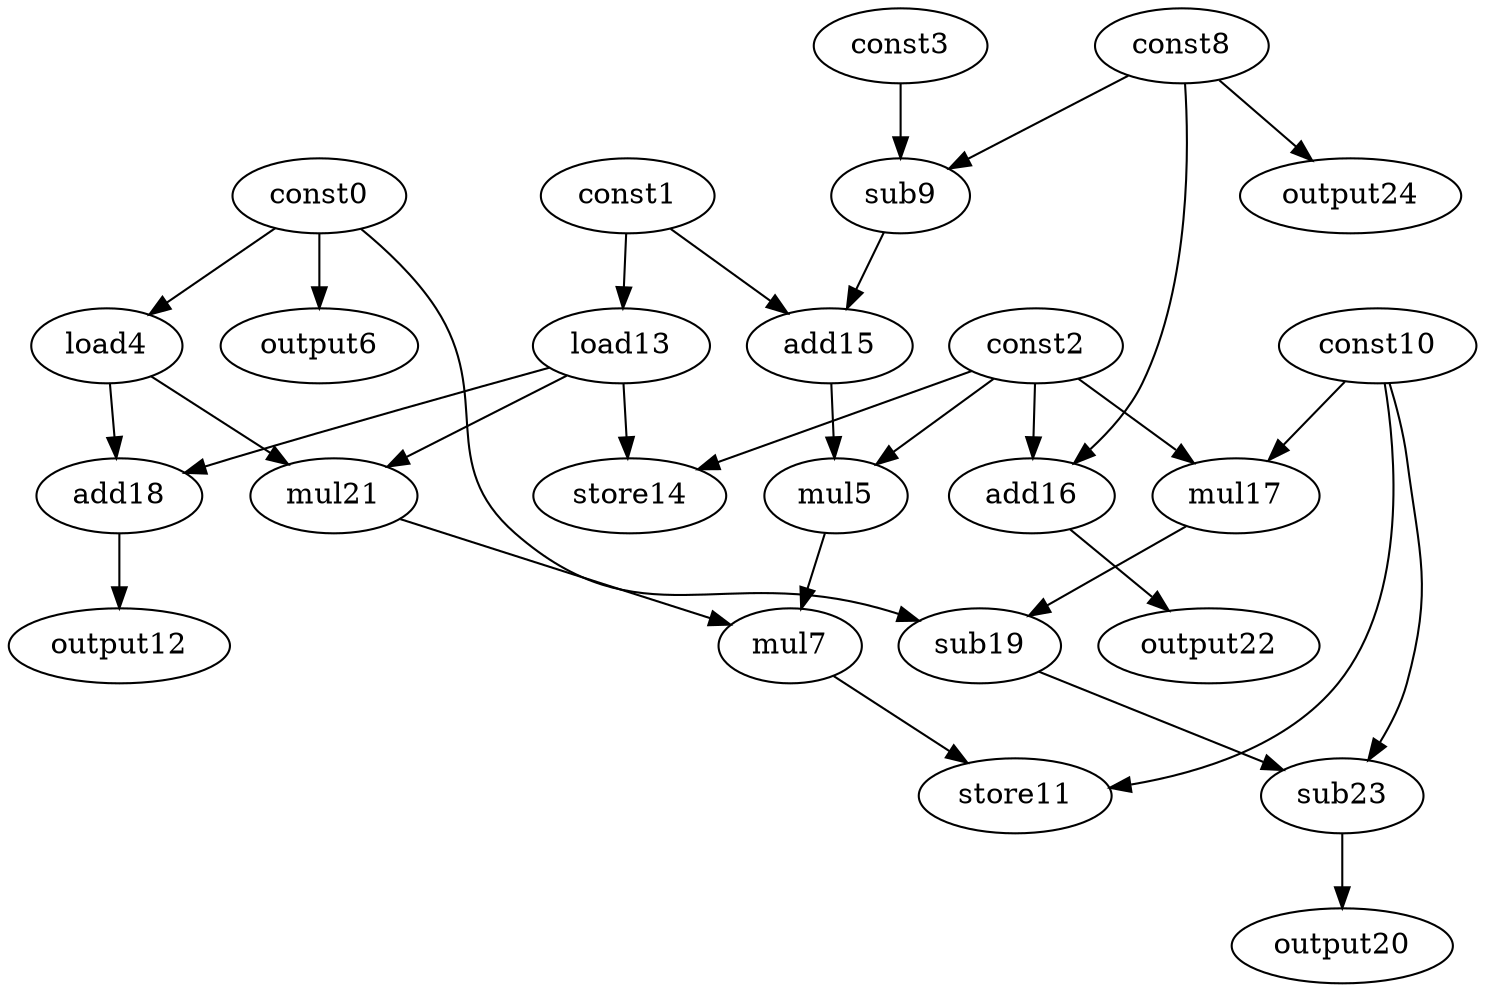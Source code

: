 digraph G { 
const0[opcode=const]; 
const1[opcode=const]; 
const2[opcode=const]; 
const3[opcode=const]; 
load4[opcode=load]; 
mul5[opcode=mul]; 
output6[opcode=output]; 
mul7[opcode=mul]; 
const8[opcode=const]; 
sub9[opcode=sub]; 
const10[opcode=const]; 
store11[opcode=store]; 
output12[opcode=output]; 
load13[opcode=load]; 
store14[opcode=store]; 
add15[opcode=add]; 
add16[opcode=add]; 
mul17[opcode=mul]; 
add18[opcode=add]; 
sub19[opcode=sub]; 
output20[opcode=output]; 
mul21[opcode=mul]; 
output22[opcode=output]; 
sub23[opcode=sub]; 
output24[opcode=output]; 
const0->load4[operand=0];
const0->output6[operand=0];
const8->sub9[operand=0];
const3->sub9[operand=1];
const1->load13[operand=0];
const8->add16[operand=0];
const2->add16[operand=1];
const2->mul17[operand=0];
const10->mul17[operand=1];
const8->output24[operand=0];
const2->store14[operand=0];
load13->store14[operand=1];
const1->add15[operand=0];
sub9->add15[operand=1];
load4->add18[operand=0];
load13->add18[operand=1];
const0->sub19[operand=0];
mul17->sub19[operand=1];
load4->mul21[operand=0];
load13->mul21[operand=1];
add16->output22[operand=0];
const2->mul5[operand=0];
add15->mul5[operand=1];
add18->output12[operand=0];
const10->sub23[operand=0];
sub19->sub23[operand=1];
mul21->mul7[operand=0];
mul5->mul7[operand=1];
sub23->output20[operand=0];
const10->store11[operand=0];
mul7->store11[operand=1];
}
